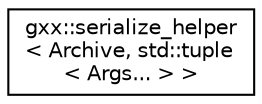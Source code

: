 digraph "Graphical Class Hierarchy"
{
  edge [fontname="Helvetica",fontsize="10",labelfontname="Helvetica",labelfontsize="10"];
  node [fontname="Helvetica",fontsize="10",shape=record];
  rankdir="LR";
  Node1 [label="gxx::serialize_helper\l\< Archive, std::tuple\l\< Args... \> \>",height=0.2,width=0.4,color="black", fillcolor="white", style="filled",URL="$structgxx_1_1serialize__helper_3_01Archive_00_01std_1_1tuple_3_01Args_8_8_8_01_4_01_4.html"];
}
